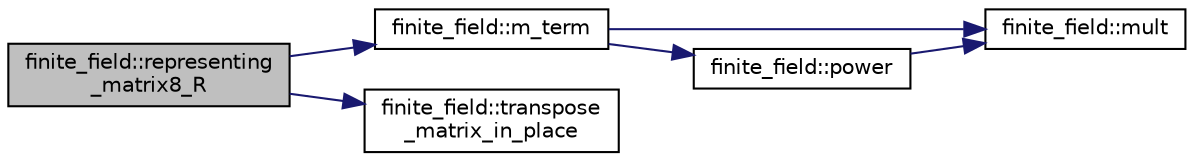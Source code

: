 digraph "finite_field::representing_matrix8_R"
{
  edge [fontname="Helvetica",fontsize="10",labelfontname="Helvetica",labelfontsize="10"];
  node [fontname="Helvetica",fontsize="10",shape=record];
  rankdir="LR";
  Node17619 [label="finite_field::representing\l_matrix8_R",height=0.2,width=0.4,color="black", fillcolor="grey75", style="filled", fontcolor="black"];
  Node17619 -> Node17620 [color="midnightblue",fontsize="10",style="solid",fontname="Helvetica"];
  Node17620 [label="finite_field::m_term",height=0.2,width=0.4,color="black", fillcolor="white", style="filled",URL="$df/d5a/classfinite__field.html#a0c7e08b29cde397c66f462e40034d774"];
  Node17620 -> Node17621 [color="midnightblue",fontsize="10",style="solid",fontname="Helvetica"];
  Node17621 [label="finite_field::mult",height=0.2,width=0.4,color="black", fillcolor="white", style="filled",URL="$df/d5a/classfinite__field.html#a24fb5917aa6d4d656fd855b7f44a13b0"];
  Node17620 -> Node17622 [color="midnightblue",fontsize="10",style="solid",fontname="Helvetica"];
  Node17622 [label="finite_field::power",height=0.2,width=0.4,color="black", fillcolor="white", style="filled",URL="$df/d5a/classfinite__field.html#a0437871b8f775f0b2d589188d9ad7e61"];
  Node17622 -> Node17621 [color="midnightblue",fontsize="10",style="solid",fontname="Helvetica"];
  Node17619 -> Node17623 [color="midnightblue",fontsize="10",style="solid",fontname="Helvetica"];
  Node17623 [label="finite_field::transpose\l_matrix_in_place",height=0.2,width=0.4,color="black", fillcolor="white", style="filled",URL="$df/d5a/classfinite__field.html#ae526a204fb10eea7e5aeab947c89e9a0"];
}
